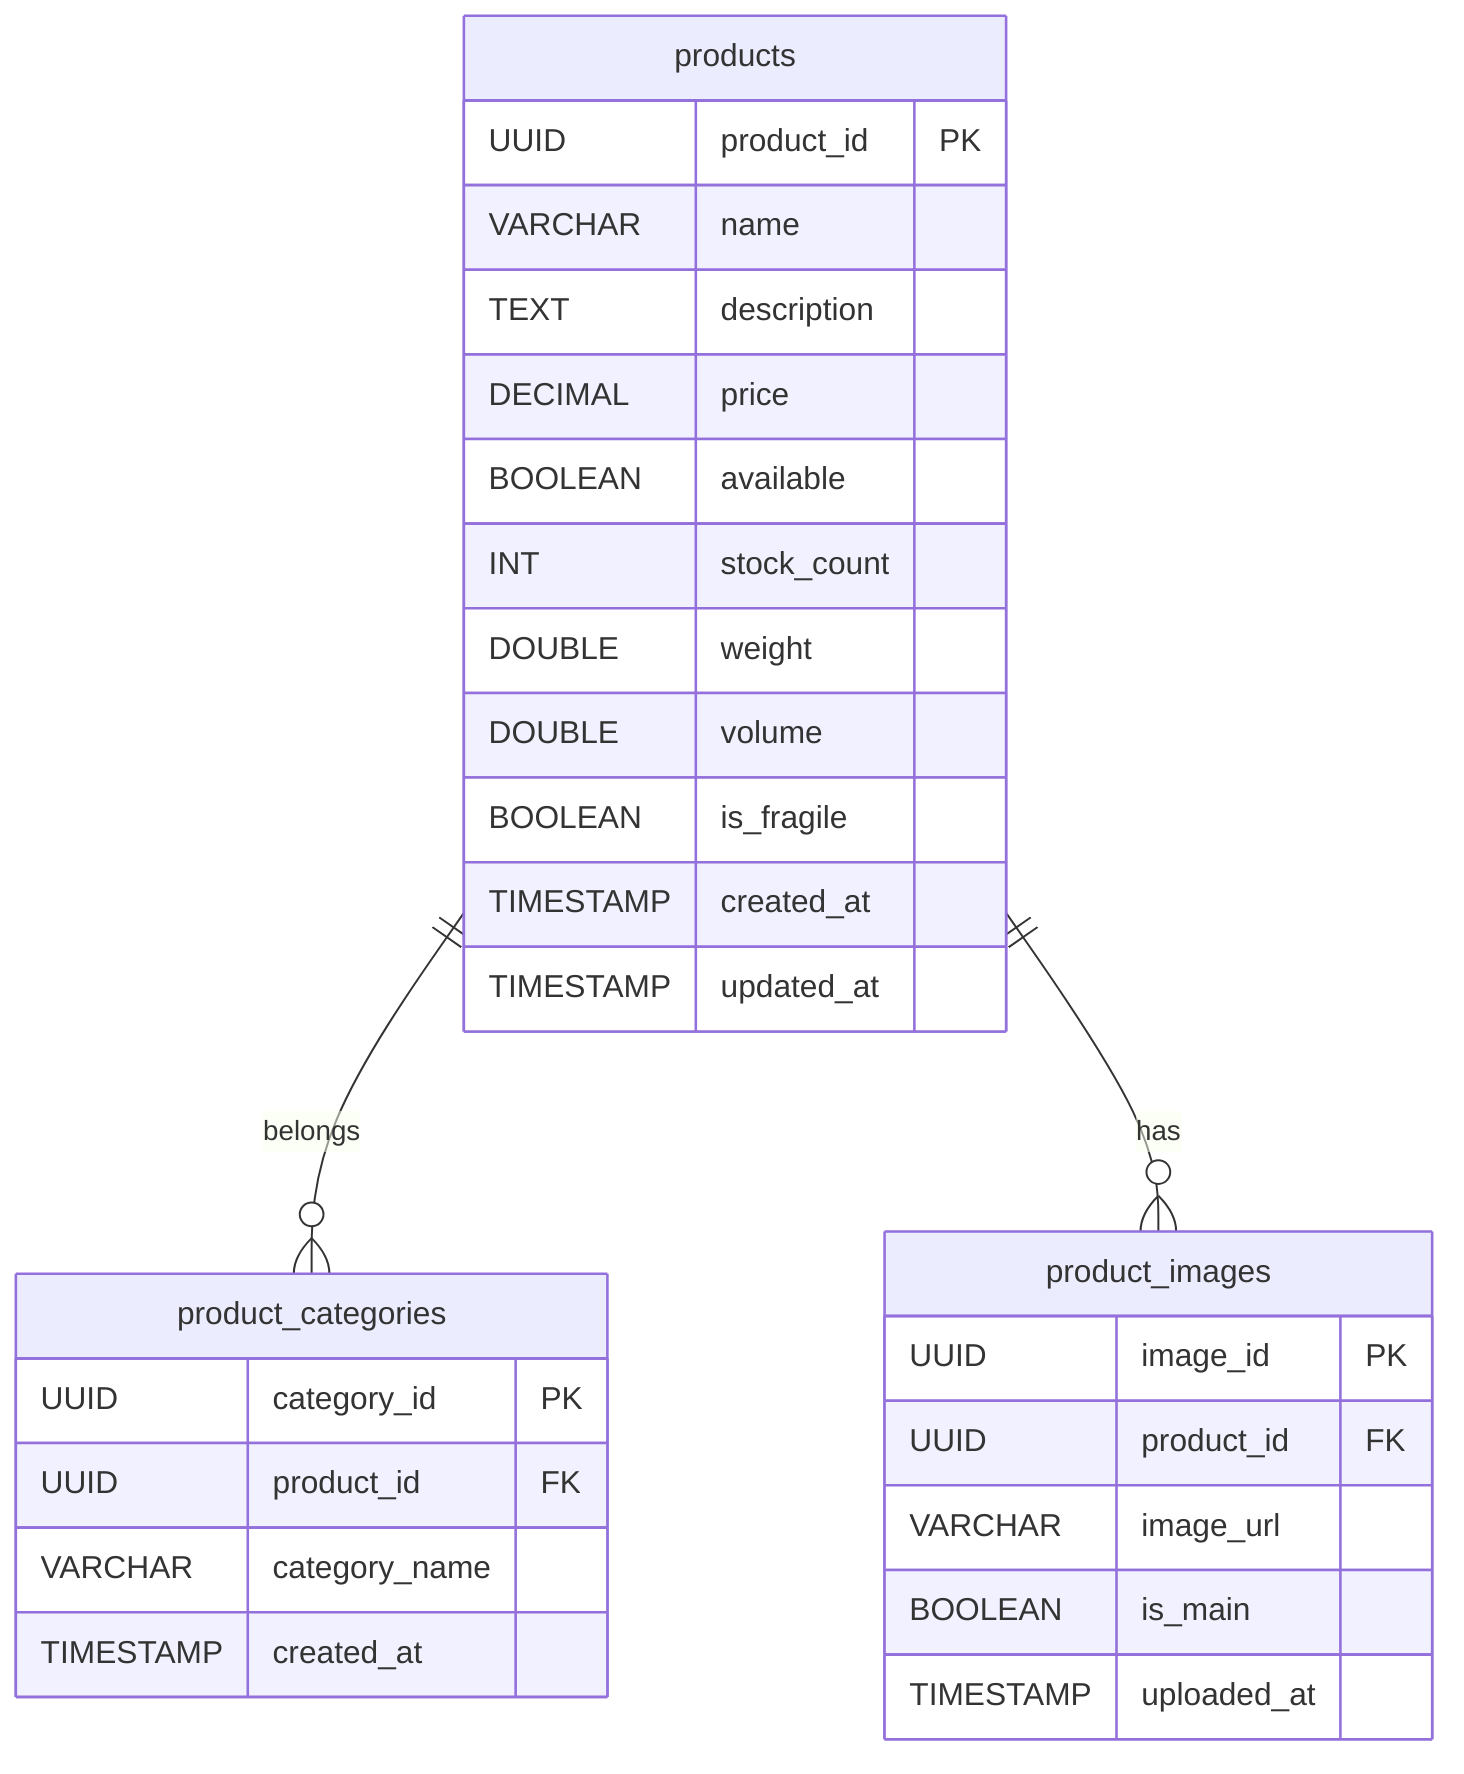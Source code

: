erDiagram
    products ||--o{ product_categories : belongs
    products ||--o{ product_images : has
    products {
        UUID product_id PK
        VARCHAR name
        TEXT description
        DECIMAL price
        BOOLEAN available
        INT stock_count
        DOUBLE weight
        DOUBLE volume
        BOOLEAN is_fragile
        TIMESTAMP created_at
        TIMESTAMP updated_at
    }
    
    product_categories {
        UUID category_id PK
        UUID product_id FK
        VARCHAR category_name
        TIMESTAMP created_at
    }
    
    product_images {
        UUID image_id PK
        UUID product_id FK
        VARCHAR image_url
        BOOLEAN is_main
        TIMESTAMP uploaded_at
    }